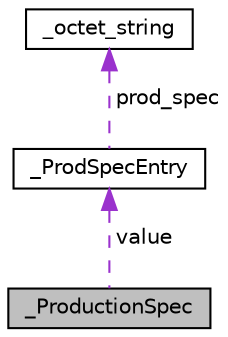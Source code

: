 digraph "_ProductionSpec"
{
  edge [fontname="Helvetica",fontsize="10",labelfontname="Helvetica",labelfontsize="10"];
  node [fontname="Helvetica",fontsize="10",shape=record];
  Node1 [label="_ProductionSpec",height=0.2,width=0.4,color="black", fillcolor="grey75", style="filled", fontcolor="black"];
  Node2 -> Node1 [dir="back",color="darkorchid3",fontsize="10",style="dashed",label=" value" ,fontname="Helvetica"];
  Node2 [label="_ProdSpecEntry",height=0.2,width=0.4,color="black", fillcolor="white", style="filled",URL="$struct___prod_spec_entry.html"];
  Node3 -> Node2 [dir="back",color="darkorchid3",fontsize="10",style="dashed",label=" prod_spec" ,fontname="Helvetica"];
  Node3 [label="_octet_string",height=0.2,width=0.4,color="black", fillcolor="white", style="filled",URL="$struct__octet__string.html"];
}
